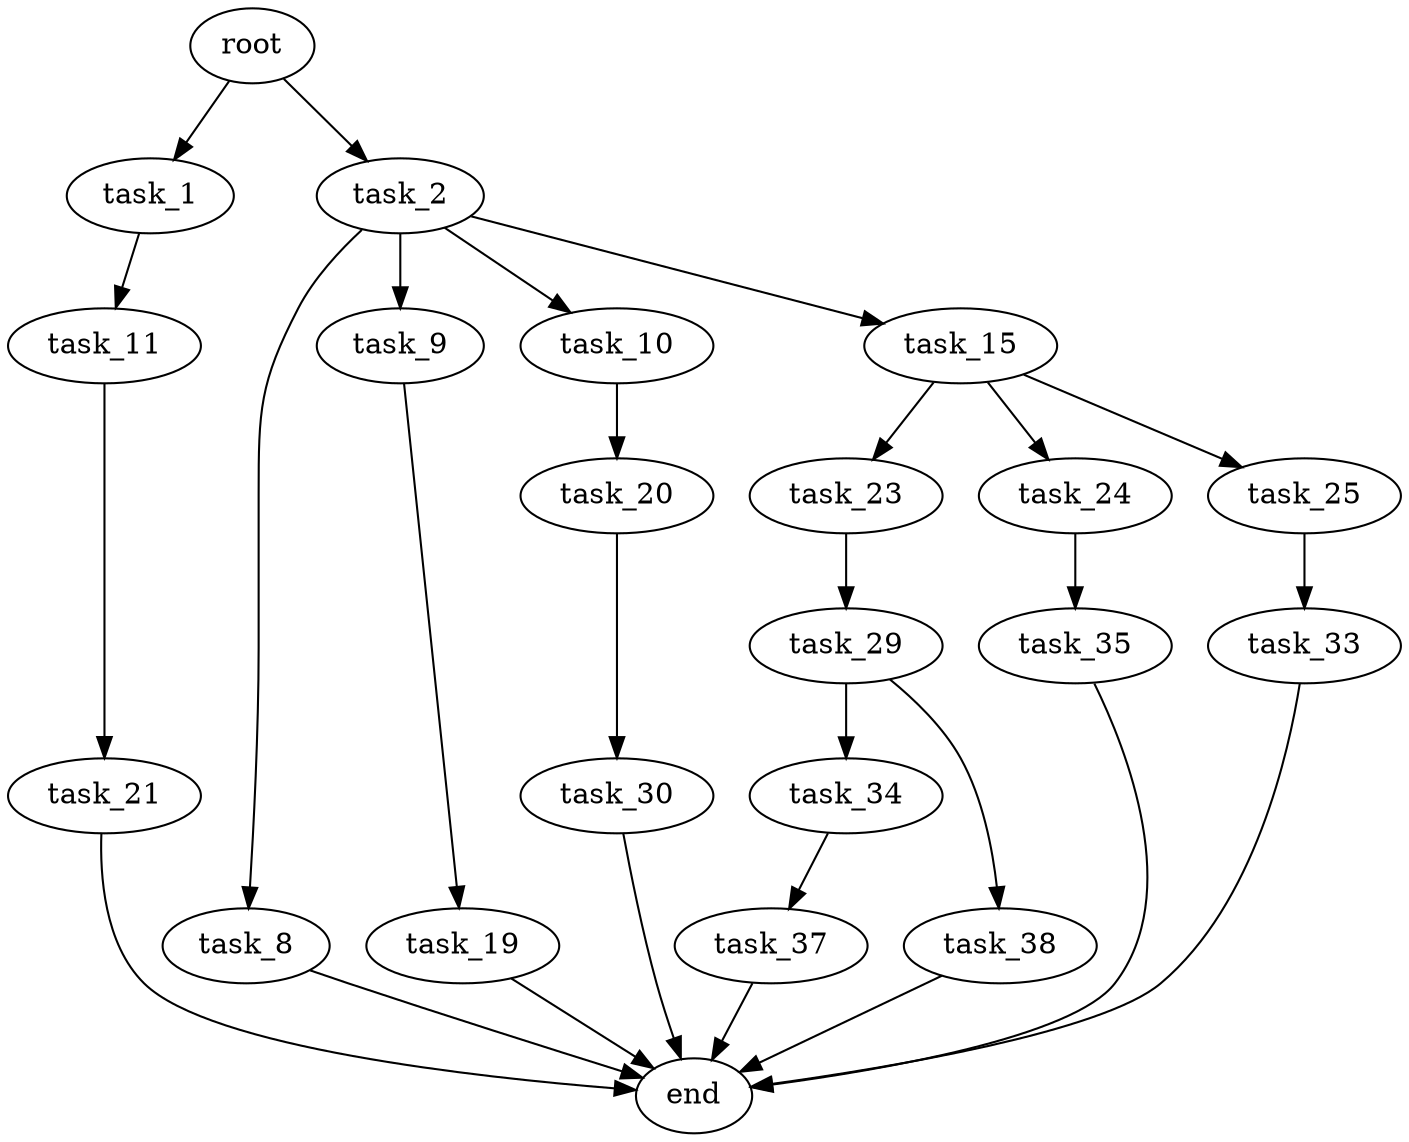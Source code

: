 digraph G {
  root [size="0.000000"];
  task_1 [size="28991029248.000000"];
  task_2 [size="1073741824000.000000"];
  task_11 [size="25966184654.000000"];
  task_8 [size="231928233984.000000"];
  task_9 [size="749270752726.000000"];
  task_10 [size="175743684756.000000"];
  task_15 [size="43301057476.000000"];
  end [size="0.000000"];
  task_19 [size="1073741824000.000000"];
  task_20 [size="8589934592.000000"];
  task_21 [size="6996879970.000000"];
  task_23 [size="68719476736.000000"];
  task_24 [size="368293445632.000000"];
  task_25 [size="751422041396.000000"];
  task_30 [size="28991029248.000000"];
  task_29 [size="19680652431.000000"];
  task_35 [size="114311447307.000000"];
  task_33 [size="900438814676.000000"];
  task_34 [size="360415758958.000000"];
  task_38 [size="1419344079173.000000"];
  task_37 [size="782757789696.000000"];

  root -> task_1 [size="1.000000"];
  root -> task_2 [size="1.000000"];
  task_1 -> task_11 [size="75497472.000000"];
  task_2 -> task_8 [size="838860800.000000"];
  task_2 -> task_9 [size="838860800.000000"];
  task_2 -> task_10 [size="838860800.000000"];
  task_2 -> task_15 [size="838860800.000000"];
  task_11 -> task_21 [size="536870912.000000"];
  task_8 -> end [size="1.000000"];
  task_9 -> task_19 [size="679477248.000000"];
  task_10 -> task_20 [size="134217728.000000"];
  task_15 -> task_23 [size="75497472.000000"];
  task_15 -> task_24 [size="75497472.000000"];
  task_15 -> task_25 [size="75497472.000000"];
  task_19 -> end [size="1.000000"];
  task_20 -> task_30 [size="33554432.000000"];
  task_21 -> end [size="1.000000"];
  task_23 -> task_29 [size="134217728.000000"];
  task_24 -> task_35 [size="411041792.000000"];
  task_25 -> task_33 [size="679477248.000000"];
  task_30 -> end [size="1.000000"];
  task_29 -> task_34 [size="838860800.000000"];
  task_29 -> task_38 [size="838860800.000000"];
  task_35 -> end [size="1.000000"];
  task_33 -> end [size="1.000000"];
  task_34 -> task_37 [size="301989888.000000"];
  task_38 -> end [size="1.000000"];
  task_37 -> end [size="1.000000"];
}
